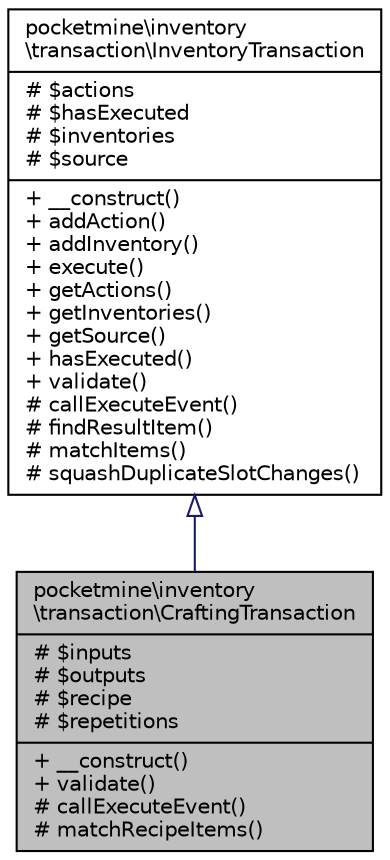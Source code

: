 digraph "pocketmine\inventory\transaction\CraftingTransaction"
{
 // INTERACTIVE_SVG=YES
 // LATEX_PDF_SIZE
  edge [fontname="Helvetica",fontsize="10",labelfontname="Helvetica",labelfontsize="10"];
  node [fontname="Helvetica",fontsize="10",shape=record];
  Node1 [label="{pocketmine\\inventory\l\\transaction\\CraftingTransaction\n|# $inputs\l# $outputs\l# $recipe\l# $repetitions\l|+ __construct()\l+ validate()\l# callExecuteEvent()\l# matchRecipeItems()\l}",height=0.2,width=0.4,color="black", fillcolor="grey75", style="filled", fontcolor="black",tooltip=" "];
  Node2 -> Node1 [dir="back",color="midnightblue",fontsize="10",style="solid",arrowtail="onormal",fontname="Helvetica"];
  Node2 [label="{pocketmine\\inventory\l\\transaction\\InventoryTransaction\n|# $actions\l# $hasExecuted\l# $inventories\l# $source\l|+ __construct()\l+ addAction()\l+ addInventory()\l+ execute()\l+ getActions()\l+ getInventories()\l+ getSource()\l+ hasExecuted()\l+ validate()\l# callExecuteEvent()\l# findResultItem()\l# matchItems()\l# squashDuplicateSlotChanges()\l}",height=0.2,width=0.4,color="black", fillcolor="white", style="filled",URL="$d3/de1/classpocketmine_1_1inventory_1_1transaction_1_1_inventory_transaction.html",tooltip=" "];
}
